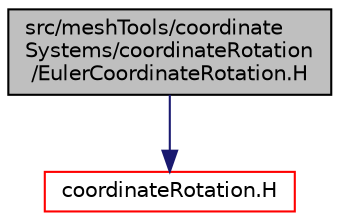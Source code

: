 digraph "src/meshTools/coordinateSystems/coordinateRotation/EulerCoordinateRotation.H"
{
  bgcolor="transparent";
  edge [fontname="Helvetica",fontsize="10",labelfontname="Helvetica",labelfontsize="10"];
  node [fontname="Helvetica",fontsize="10",shape=record];
  Node1 [label="src/meshTools/coordinate\lSystems/coordinateRotation\l/EulerCoordinateRotation.H",height=0.2,width=0.4,color="black", fillcolor="grey75", style="filled", fontcolor="black"];
  Node1 -> Node2 [color="midnightblue",fontsize="10",style="solid",fontname="Helvetica"];
  Node2 [label="coordinateRotation.H",height=0.2,width=0.4,color="red",URL="$a07371.html"];
}
